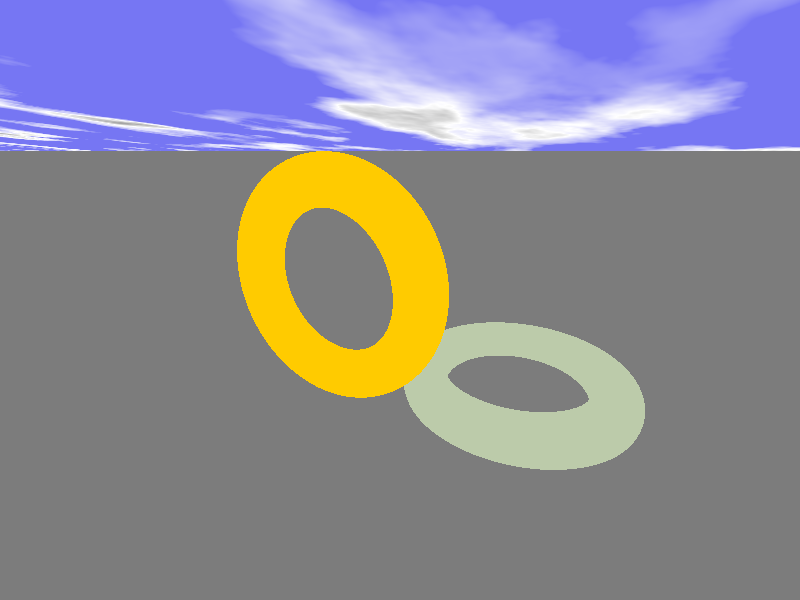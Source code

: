 // PoVRay 3.7 Scene File "torus.pov"
// autor:  Walber Mota, 15-Abril-2024
//--------------------------------------------------------------------------

#version 3.7;
global_settings{ assumed_gamma 1.0 }
#default{ finish{ ambient 0.1 diffuse 0.9 }} 

//--------------------------------------------------------------------------
#include "colors.inc"
#include "textures.inc"

// camera ------------------------------------------------------------------
#declare Camera_0 = camera {/*ultra_wide_angle*/ angle 75      // visão frontal
                            location  <0.0 , 1.0 ,-3.0>
                            right     x*image_width/image_height
                            look_at   <0.0 , 1.0 , 0.0>}
#declare Camera_1 = camera {/*ultra_wide_angle*/ angle 90   // vista diagonal
                            location  <2.0 , 2.5 ,-3.0>
                            right     x*image_width/image_height
                            look_at   <0.0 , 1.0 , 0.5>}
#declare Camera_2 = camera {/*ultra_wide_angle*/ angle 90 // vista lateral direita
                            location  <3.0 , 1.0 , 0.0>
                            right     x*image_width/image_height
                            look_at   <0.0 , 1.0 , 0.0>}
#declare Camera_3 = camera {/*ultra_wide_angle*/ angle 90        // vista de cima
                            location  <0.0 , 4.0 ,-0.001>
                            right     x*image_width/image_height
                            look_at   <0.0 , 1.0 , 0.0>}
camera{Camera_1}

// sol ---------------------------------------------------------------------
light_source{<1500,2500,-2500> color White}

// céu ---------------------------------------------------------------------
plane{ <0,1,0.1>,1 hollow
       texture{
         pigment{ bozo turbulence 0.92
           color_map{
                 [0.00 rgb<0.2,0.2,1>*0.9]
                 [0.50 rgb<0.2,0.2,1>*0.9]
                 [0.70 rgb<1,1,1>        ]
                 [0.85 rgb<0.2,0.2,0.2>  ]
                 [1.00 rgb<0.5,0.5,0.5>  ]
                       } //
           scale<1,1,1.5>*2.5
           translate<0,0,0>
           } // Fim do pigmento
         finish {ambient 1 diffuse 0}
        } // Fim da textura
       scale 5000}

// nevoeiro no chão -------------------------------------------------
fog { fog_type   2
      distance   150
      color      White *0.7 
      fog_offset 0.1
      fog_alt    3.5
      turbulence 1.8
    }
// Terreno ----------------------------------
/* plane{ <0,1,0>, -2
       texture{
          pigment{ color rgb<0.20,0.45,0>}
          normal { bumps 0.75 scale 0.015 }
          finish { phong 0.5 }
       } // Fim da textura
     } */ // Fim do plano (terreno)


//mar ---------------------------------------------------------------------
plane{<0,1,0>, 0 
        texture{Polished_Chrome
                normal { crackle 0.15 scale <0.35,0.25,0.25> turbulence 0.5 } 
                finish { reflection 0.60}
            }
    }

//--------------------------------------------------------------------------
//---------------------------- objetos em cena ----------------------------
//--------------------------------------------------------------------------
torus{ 1.00, 0.25
       //rotate<0,0,0>
       translate< 1.2, 0.1,1>
       texture{
         pigment{ color rgb<0.5,0.6,0.4>} 
         finish { phong 1} 
       }
     }

torus{ 1.00, 0.25
       rotate<90,0,0>
       translate<-0.5, 1+0.25,0 >
       texture{
          pigment{ color rgb<1,0.6,0>} 
          finish { phong 1} 
       } 
     }